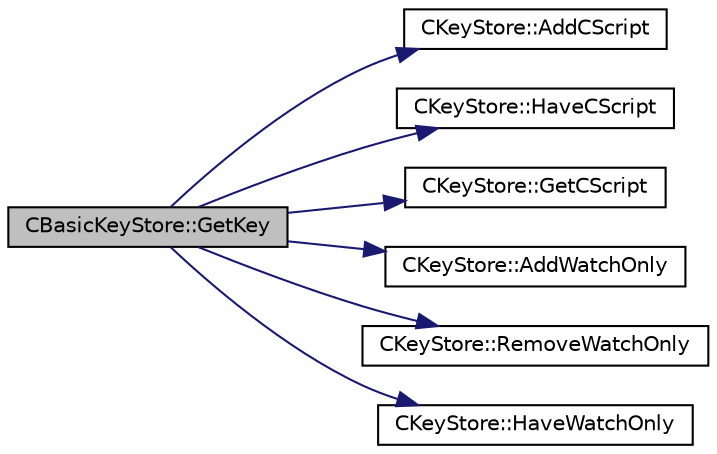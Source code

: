 digraph "CBasicKeyStore::GetKey"
{
  edge [fontname="Helvetica",fontsize="10",labelfontname="Helvetica",labelfontsize="10"];
  node [fontname="Helvetica",fontsize="10",shape=record];
  rankdir="LR";
  Node25 [label="CBasicKeyStore::GetKey",height=0.2,width=0.4,color="black", fillcolor="grey75", style="filled", fontcolor="black"];
  Node25 -> Node26 [color="midnightblue",fontsize="10",style="solid",fontname="Helvetica"];
  Node26 [label="CKeyStore::AddCScript",height=0.2,width=0.4,color="black", fillcolor="white", style="filled",URL="$d0/dc3/class_c_key_store.html#a2fb2e02e8cdc364607efd5ebb14b8064"];
  Node25 -> Node27 [color="midnightblue",fontsize="10",style="solid",fontname="Helvetica"];
  Node27 [label="CKeyStore::HaveCScript",height=0.2,width=0.4,color="black", fillcolor="white", style="filled",URL="$d0/dc3/class_c_key_store.html#a51c9fc86b2c3fece10d86146231fa58d"];
  Node25 -> Node28 [color="midnightblue",fontsize="10",style="solid",fontname="Helvetica"];
  Node28 [label="CKeyStore::GetCScript",height=0.2,width=0.4,color="black", fillcolor="white", style="filled",URL="$d0/dc3/class_c_key_store.html#ae6bf4dbeb0705e199250e48aa5d34264"];
  Node25 -> Node29 [color="midnightblue",fontsize="10",style="solid",fontname="Helvetica"];
  Node29 [label="CKeyStore::AddWatchOnly",height=0.2,width=0.4,color="black", fillcolor="white", style="filled",URL="$d0/dc3/class_c_key_store.html#a12cd4eaa01bd4f4231c0bf68425a44af",tooltip="Support for Watch-only addresses. "];
  Node25 -> Node30 [color="midnightblue",fontsize="10",style="solid",fontname="Helvetica"];
  Node30 [label="CKeyStore::RemoveWatchOnly",height=0.2,width=0.4,color="black", fillcolor="white", style="filled",URL="$d0/dc3/class_c_key_store.html#ad510747f28d129123a5200e4df8f7f61"];
  Node25 -> Node31 [color="midnightblue",fontsize="10",style="solid",fontname="Helvetica"];
  Node31 [label="CKeyStore::HaveWatchOnly",height=0.2,width=0.4,color="black", fillcolor="white", style="filled",URL="$d0/dc3/class_c_key_store.html#a9169351f4acf62d299afb824174cbfa8"];
}
